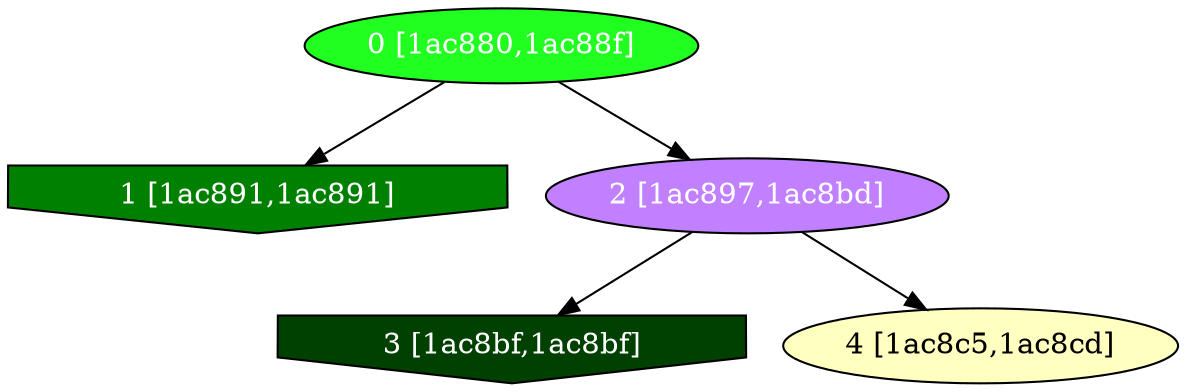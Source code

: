 diGraph libnss3{
	libnss3_0  [style=filled fillcolor="#20FF20" fontcolor="#ffffff" shape=oval label="0 [1ac880,1ac88f]"]
	libnss3_1  [style=filled fillcolor="#008000" fontcolor="#ffffff" shape=invhouse label="1 [1ac891,1ac891]"]
	libnss3_2  [style=filled fillcolor="#C080FF" fontcolor="#ffffff" shape=oval label="2 [1ac897,1ac8bd]"]
	libnss3_3  [style=filled fillcolor="#004000" fontcolor="#ffffff" shape=invhouse label="3 [1ac8bf,1ac8bf]"]
	libnss3_4  [style=filled fillcolor="#FFFFC0" fontcolor="#000000" shape=oval label="4 [1ac8c5,1ac8cd]"]

	libnss3_0 -> libnss3_1
	libnss3_0 -> libnss3_2
	libnss3_2 -> libnss3_3
	libnss3_2 -> libnss3_4
}